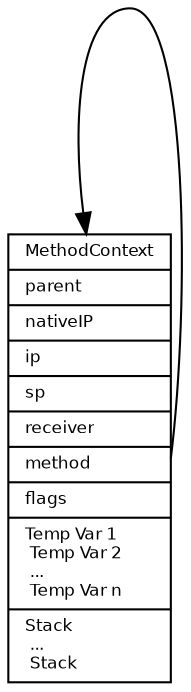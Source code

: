 digraph G {
	fontname = "Bitstream Vera Sans";
	fontsize = 8;

    node [
		 fontname = "Bitstream Vera Sans"
		 fontsize = 8
		 shape = "record"
   ];

   edge [
   		fontname = "Bitstream Vera Sans"
       	fontsize = 8
   ];

   MethodContext [
  		label = "{ <head> MethodContext | <parent> parent \l| nativeIP \l | ip \l| sp \l| receiver \l| method  \l|  flags \l| Temp Var 1 \l Temp Var 2 \l ... \l Temp Var n \l| Stack \l ... \l Stack \l }"
	];

	MethodContext:parent -> MethodContext:head [tailport=e];
}